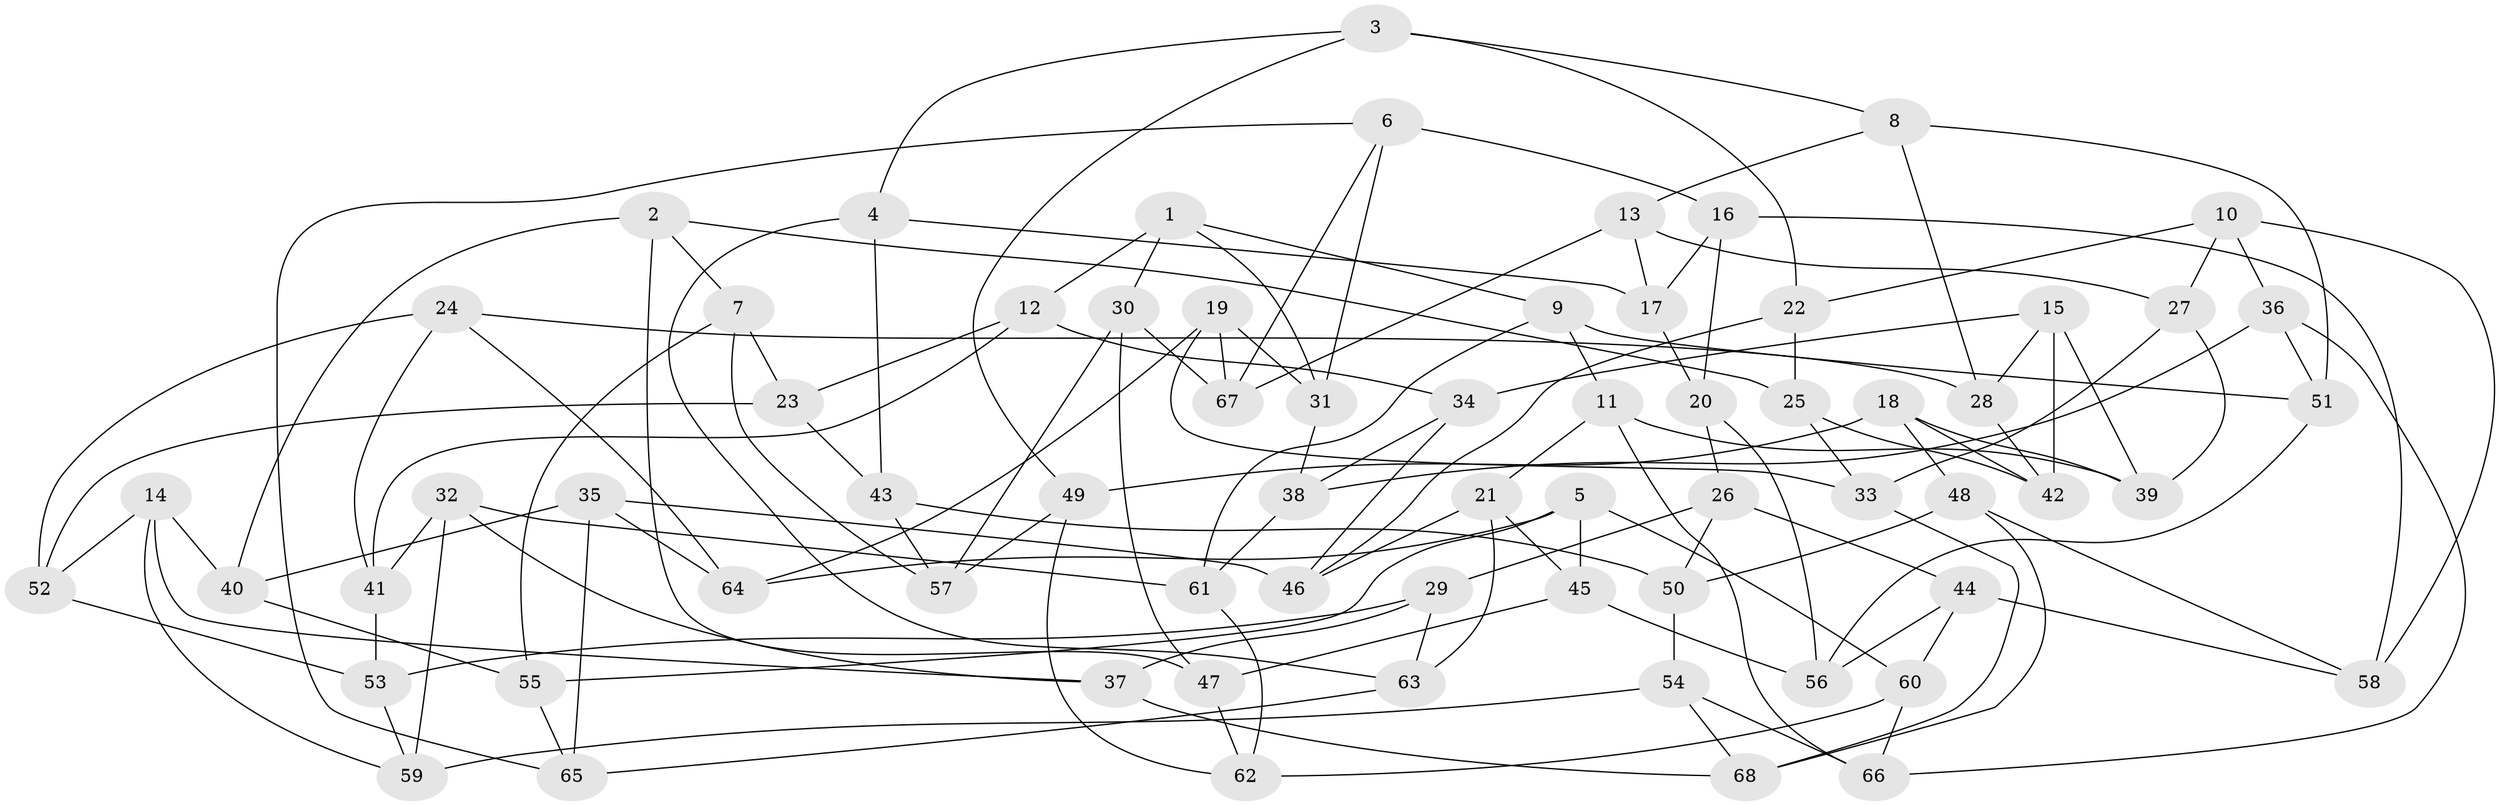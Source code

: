 // Generated by graph-tools (version 1.1) at 2025/27/03/09/25 03:27:01]
// undirected, 68 vertices, 136 edges
graph export_dot {
graph [start="1"]
  node [color=gray90,style=filled];
  1;
  2;
  3;
  4;
  5;
  6;
  7;
  8;
  9;
  10;
  11;
  12;
  13;
  14;
  15;
  16;
  17;
  18;
  19;
  20;
  21;
  22;
  23;
  24;
  25;
  26;
  27;
  28;
  29;
  30;
  31;
  32;
  33;
  34;
  35;
  36;
  37;
  38;
  39;
  40;
  41;
  42;
  43;
  44;
  45;
  46;
  47;
  48;
  49;
  50;
  51;
  52;
  53;
  54;
  55;
  56;
  57;
  58;
  59;
  60;
  61;
  62;
  63;
  64;
  65;
  66;
  67;
  68;
  1 -- 12;
  1 -- 30;
  1 -- 31;
  1 -- 9;
  2 -- 40;
  2 -- 25;
  2 -- 7;
  2 -- 47;
  3 -- 22;
  3 -- 49;
  3 -- 8;
  3 -- 4;
  4 -- 17;
  4 -- 43;
  4 -- 63;
  5 -- 55;
  5 -- 45;
  5 -- 60;
  5 -- 64;
  6 -- 67;
  6 -- 31;
  6 -- 65;
  6 -- 16;
  7 -- 57;
  7 -- 23;
  7 -- 55;
  8 -- 28;
  8 -- 13;
  8 -- 51;
  9 -- 51;
  9 -- 11;
  9 -- 61;
  10 -- 36;
  10 -- 22;
  10 -- 58;
  10 -- 27;
  11 -- 39;
  11 -- 66;
  11 -- 21;
  12 -- 23;
  12 -- 41;
  12 -- 34;
  13 -- 27;
  13 -- 67;
  13 -- 17;
  14 -- 59;
  14 -- 37;
  14 -- 52;
  14 -- 40;
  15 -- 42;
  15 -- 28;
  15 -- 39;
  15 -- 34;
  16 -- 58;
  16 -- 17;
  16 -- 20;
  17 -- 20;
  18 -- 39;
  18 -- 49;
  18 -- 48;
  18 -- 42;
  19 -- 67;
  19 -- 31;
  19 -- 64;
  19 -- 33;
  20 -- 56;
  20 -- 26;
  21 -- 45;
  21 -- 46;
  21 -- 63;
  22 -- 46;
  22 -- 25;
  23 -- 52;
  23 -- 43;
  24 -- 28;
  24 -- 64;
  24 -- 52;
  24 -- 41;
  25 -- 42;
  25 -- 33;
  26 -- 44;
  26 -- 29;
  26 -- 50;
  27 -- 33;
  27 -- 39;
  28 -- 42;
  29 -- 63;
  29 -- 37;
  29 -- 53;
  30 -- 67;
  30 -- 57;
  30 -- 47;
  31 -- 38;
  32 -- 59;
  32 -- 41;
  32 -- 61;
  32 -- 37;
  33 -- 68;
  34 -- 38;
  34 -- 46;
  35 -- 64;
  35 -- 40;
  35 -- 65;
  35 -- 46;
  36 -- 51;
  36 -- 38;
  36 -- 66;
  37 -- 68;
  38 -- 61;
  40 -- 55;
  41 -- 53;
  43 -- 57;
  43 -- 50;
  44 -- 58;
  44 -- 56;
  44 -- 60;
  45 -- 56;
  45 -- 47;
  47 -- 62;
  48 -- 58;
  48 -- 50;
  48 -- 68;
  49 -- 62;
  49 -- 57;
  50 -- 54;
  51 -- 56;
  52 -- 53;
  53 -- 59;
  54 -- 66;
  54 -- 68;
  54 -- 59;
  55 -- 65;
  60 -- 62;
  60 -- 66;
  61 -- 62;
  63 -- 65;
}
